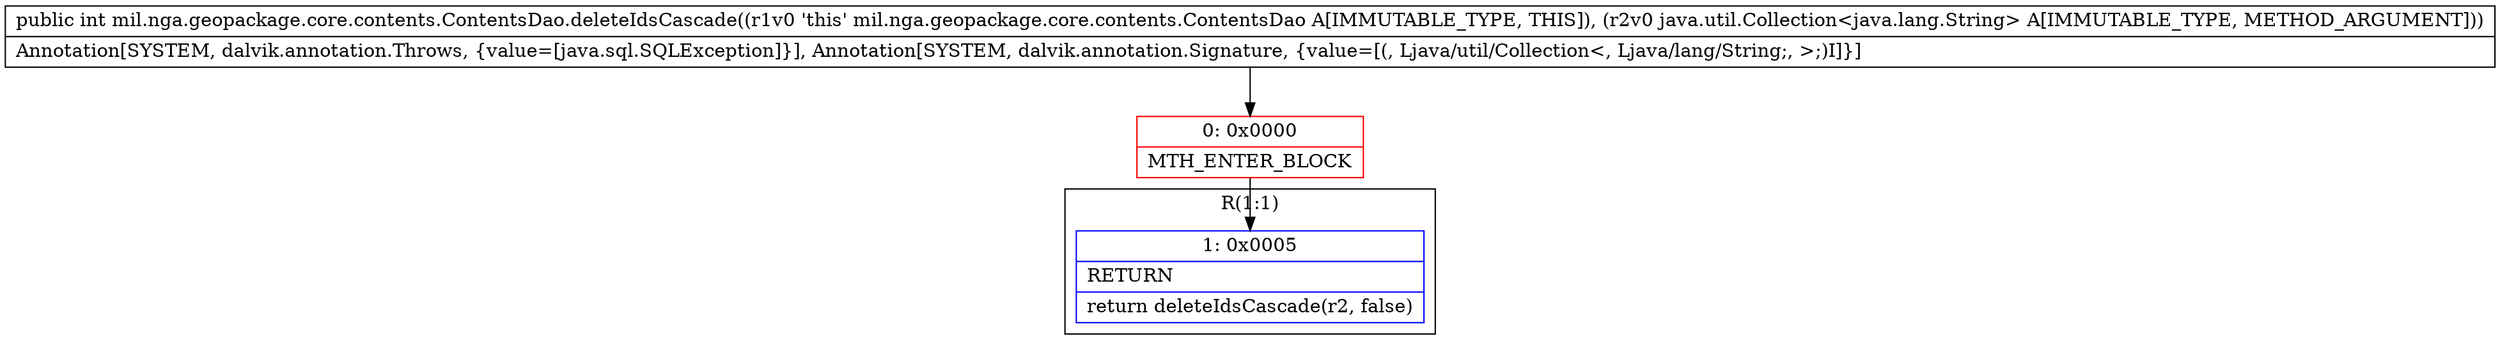 digraph "CFG formil.nga.geopackage.core.contents.ContentsDao.deleteIdsCascade(Ljava\/util\/Collection;)I" {
subgraph cluster_Region_1798353294 {
label = "R(1:1)";
node [shape=record,color=blue];
Node_1 [shape=record,label="{1\:\ 0x0005|RETURN\l|return deleteIdsCascade(r2, false)\l}"];
}
Node_0 [shape=record,color=red,label="{0\:\ 0x0000|MTH_ENTER_BLOCK\l}"];
MethodNode[shape=record,label="{public int mil.nga.geopackage.core.contents.ContentsDao.deleteIdsCascade((r1v0 'this' mil.nga.geopackage.core.contents.ContentsDao A[IMMUTABLE_TYPE, THIS]), (r2v0 java.util.Collection\<java.lang.String\> A[IMMUTABLE_TYPE, METHOD_ARGUMENT]))  | Annotation[SYSTEM, dalvik.annotation.Throws, \{value=[java.sql.SQLException]\}], Annotation[SYSTEM, dalvik.annotation.Signature, \{value=[(, Ljava\/util\/Collection\<, Ljava\/lang\/String;, \>;)I]\}]\l}"];
MethodNode -> Node_0;
Node_0 -> Node_1;
}


